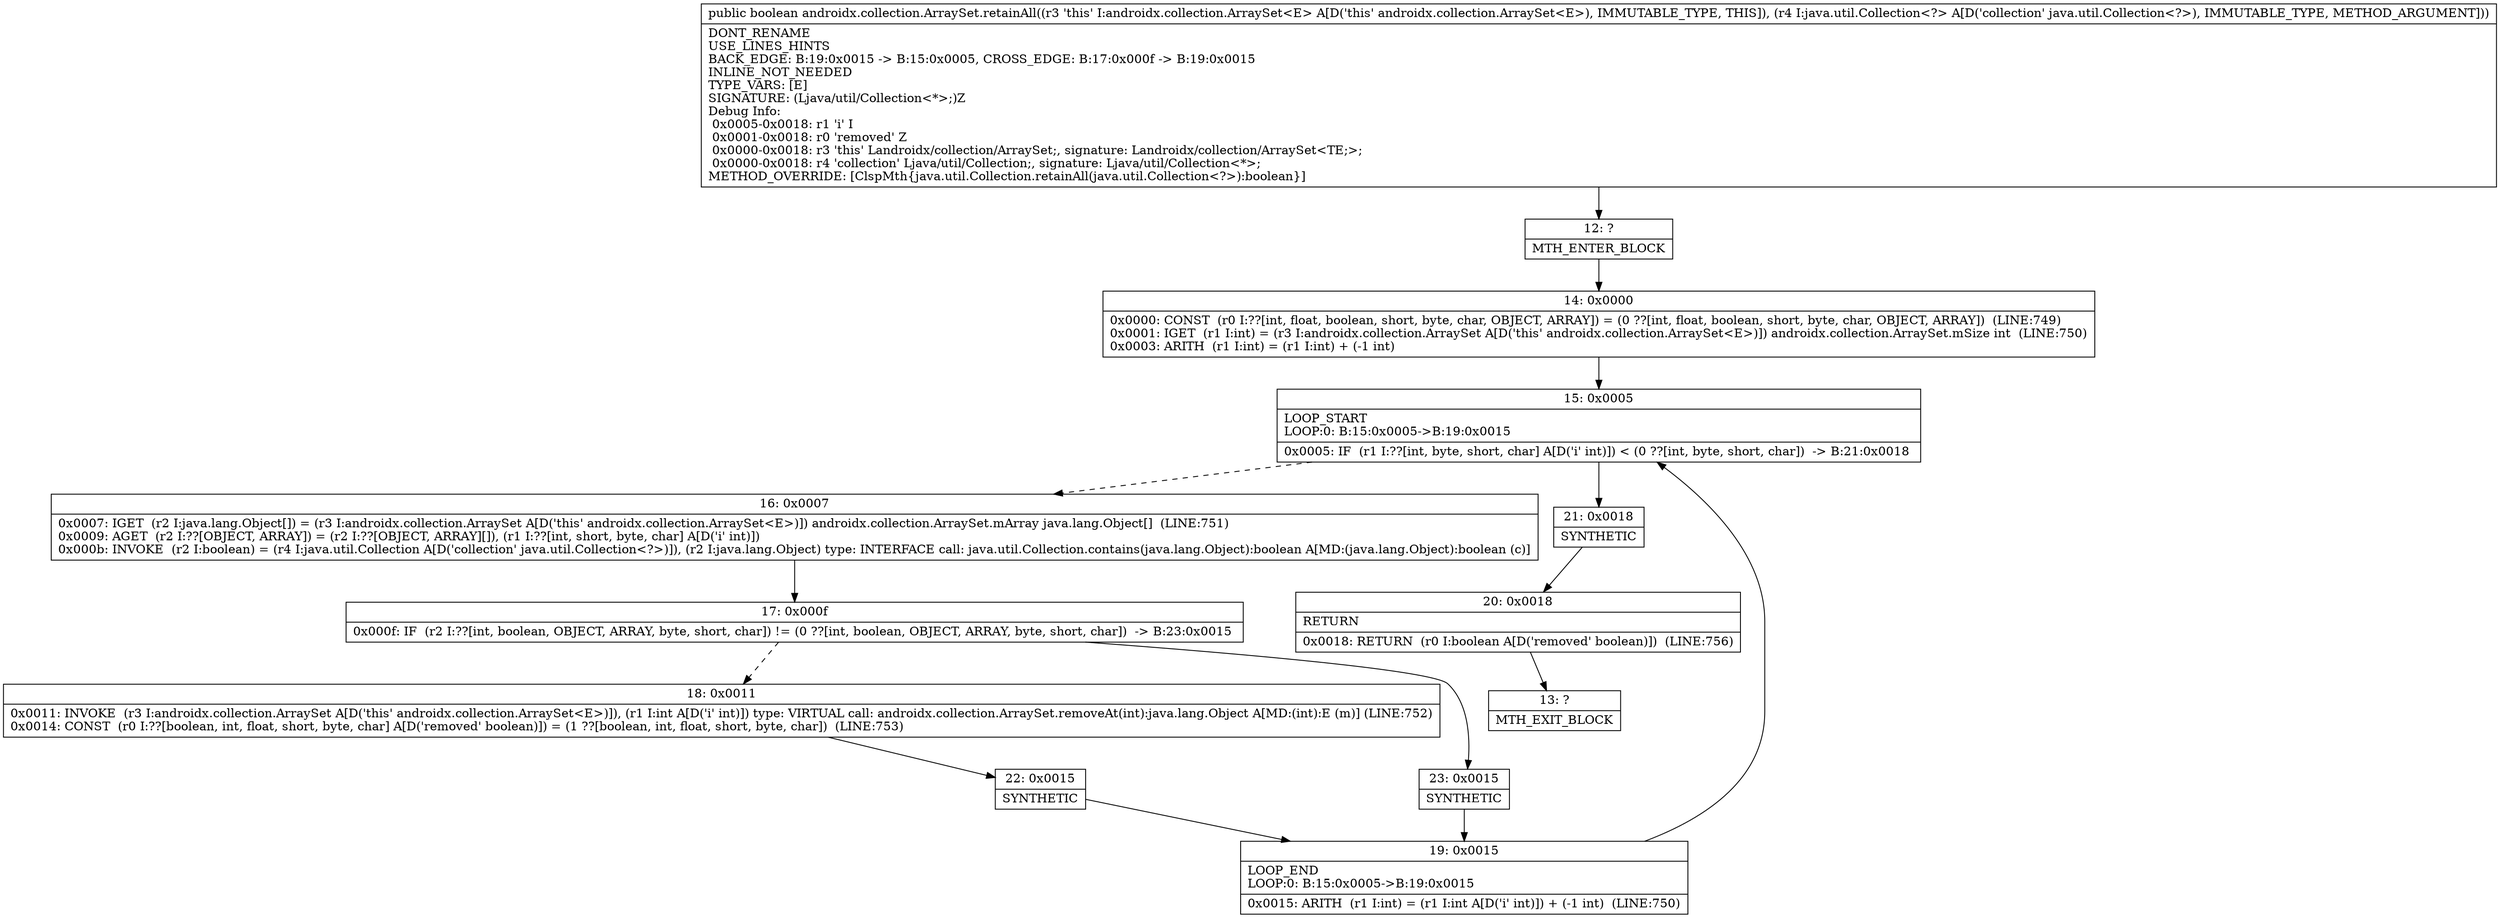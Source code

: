 digraph "CFG forandroidx.collection.ArraySet.retainAll(Ljava\/util\/Collection;)Z" {
Node_12 [shape=record,label="{12\:\ ?|MTH_ENTER_BLOCK\l}"];
Node_14 [shape=record,label="{14\:\ 0x0000|0x0000: CONST  (r0 I:??[int, float, boolean, short, byte, char, OBJECT, ARRAY]) = (0 ??[int, float, boolean, short, byte, char, OBJECT, ARRAY])  (LINE:749)\l0x0001: IGET  (r1 I:int) = (r3 I:androidx.collection.ArraySet A[D('this' androidx.collection.ArraySet\<E\>)]) androidx.collection.ArraySet.mSize int  (LINE:750)\l0x0003: ARITH  (r1 I:int) = (r1 I:int) + (\-1 int) \l}"];
Node_15 [shape=record,label="{15\:\ 0x0005|LOOP_START\lLOOP:0: B:15:0x0005\-\>B:19:0x0015\l|0x0005: IF  (r1 I:??[int, byte, short, char] A[D('i' int)]) \< (0 ??[int, byte, short, char])  \-\> B:21:0x0018 \l}"];
Node_16 [shape=record,label="{16\:\ 0x0007|0x0007: IGET  (r2 I:java.lang.Object[]) = (r3 I:androidx.collection.ArraySet A[D('this' androidx.collection.ArraySet\<E\>)]) androidx.collection.ArraySet.mArray java.lang.Object[]  (LINE:751)\l0x0009: AGET  (r2 I:??[OBJECT, ARRAY]) = (r2 I:??[OBJECT, ARRAY][]), (r1 I:??[int, short, byte, char] A[D('i' int)]) \l0x000b: INVOKE  (r2 I:boolean) = (r4 I:java.util.Collection A[D('collection' java.util.Collection\<?\>)]), (r2 I:java.lang.Object) type: INTERFACE call: java.util.Collection.contains(java.lang.Object):boolean A[MD:(java.lang.Object):boolean (c)]\l}"];
Node_17 [shape=record,label="{17\:\ 0x000f|0x000f: IF  (r2 I:??[int, boolean, OBJECT, ARRAY, byte, short, char]) != (0 ??[int, boolean, OBJECT, ARRAY, byte, short, char])  \-\> B:23:0x0015 \l}"];
Node_18 [shape=record,label="{18\:\ 0x0011|0x0011: INVOKE  (r3 I:androidx.collection.ArraySet A[D('this' androidx.collection.ArraySet\<E\>)]), (r1 I:int A[D('i' int)]) type: VIRTUAL call: androidx.collection.ArraySet.removeAt(int):java.lang.Object A[MD:(int):E (m)] (LINE:752)\l0x0014: CONST  (r0 I:??[boolean, int, float, short, byte, char] A[D('removed' boolean)]) = (1 ??[boolean, int, float, short, byte, char])  (LINE:753)\l}"];
Node_22 [shape=record,label="{22\:\ 0x0015|SYNTHETIC\l}"];
Node_19 [shape=record,label="{19\:\ 0x0015|LOOP_END\lLOOP:0: B:15:0x0005\-\>B:19:0x0015\l|0x0015: ARITH  (r1 I:int) = (r1 I:int A[D('i' int)]) + (\-1 int)  (LINE:750)\l}"];
Node_23 [shape=record,label="{23\:\ 0x0015|SYNTHETIC\l}"];
Node_21 [shape=record,label="{21\:\ 0x0018|SYNTHETIC\l}"];
Node_20 [shape=record,label="{20\:\ 0x0018|RETURN\l|0x0018: RETURN  (r0 I:boolean A[D('removed' boolean)])  (LINE:756)\l}"];
Node_13 [shape=record,label="{13\:\ ?|MTH_EXIT_BLOCK\l}"];
MethodNode[shape=record,label="{public boolean androidx.collection.ArraySet.retainAll((r3 'this' I:androidx.collection.ArraySet\<E\> A[D('this' androidx.collection.ArraySet\<E\>), IMMUTABLE_TYPE, THIS]), (r4 I:java.util.Collection\<?\> A[D('collection' java.util.Collection\<?\>), IMMUTABLE_TYPE, METHOD_ARGUMENT]))  | DONT_RENAME\lUSE_LINES_HINTS\lBACK_EDGE: B:19:0x0015 \-\> B:15:0x0005, CROSS_EDGE: B:17:0x000f \-\> B:19:0x0015\lINLINE_NOT_NEEDED\lTYPE_VARS: [E]\lSIGNATURE: (Ljava\/util\/Collection\<*\>;)Z\lDebug Info:\l  0x0005\-0x0018: r1 'i' I\l  0x0001\-0x0018: r0 'removed' Z\l  0x0000\-0x0018: r3 'this' Landroidx\/collection\/ArraySet;, signature: Landroidx\/collection\/ArraySet\<TE;\>;\l  0x0000\-0x0018: r4 'collection' Ljava\/util\/Collection;, signature: Ljava\/util\/Collection\<*\>;\lMETHOD_OVERRIDE: [ClspMth\{java.util.Collection.retainAll(java.util.Collection\<?\>):boolean\}]\l}"];
MethodNode -> Node_12;Node_12 -> Node_14;
Node_14 -> Node_15;
Node_15 -> Node_16[style=dashed];
Node_15 -> Node_21;
Node_16 -> Node_17;
Node_17 -> Node_18[style=dashed];
Node_17 -> Node_23;
Node_18 -> Node_22;
Node_22 -> Node_19;
Node_19 -> Node_15;
Node_23 -> Node_19;
Node_21 -> Node_20;
Node_20 -> Node_13;
}

